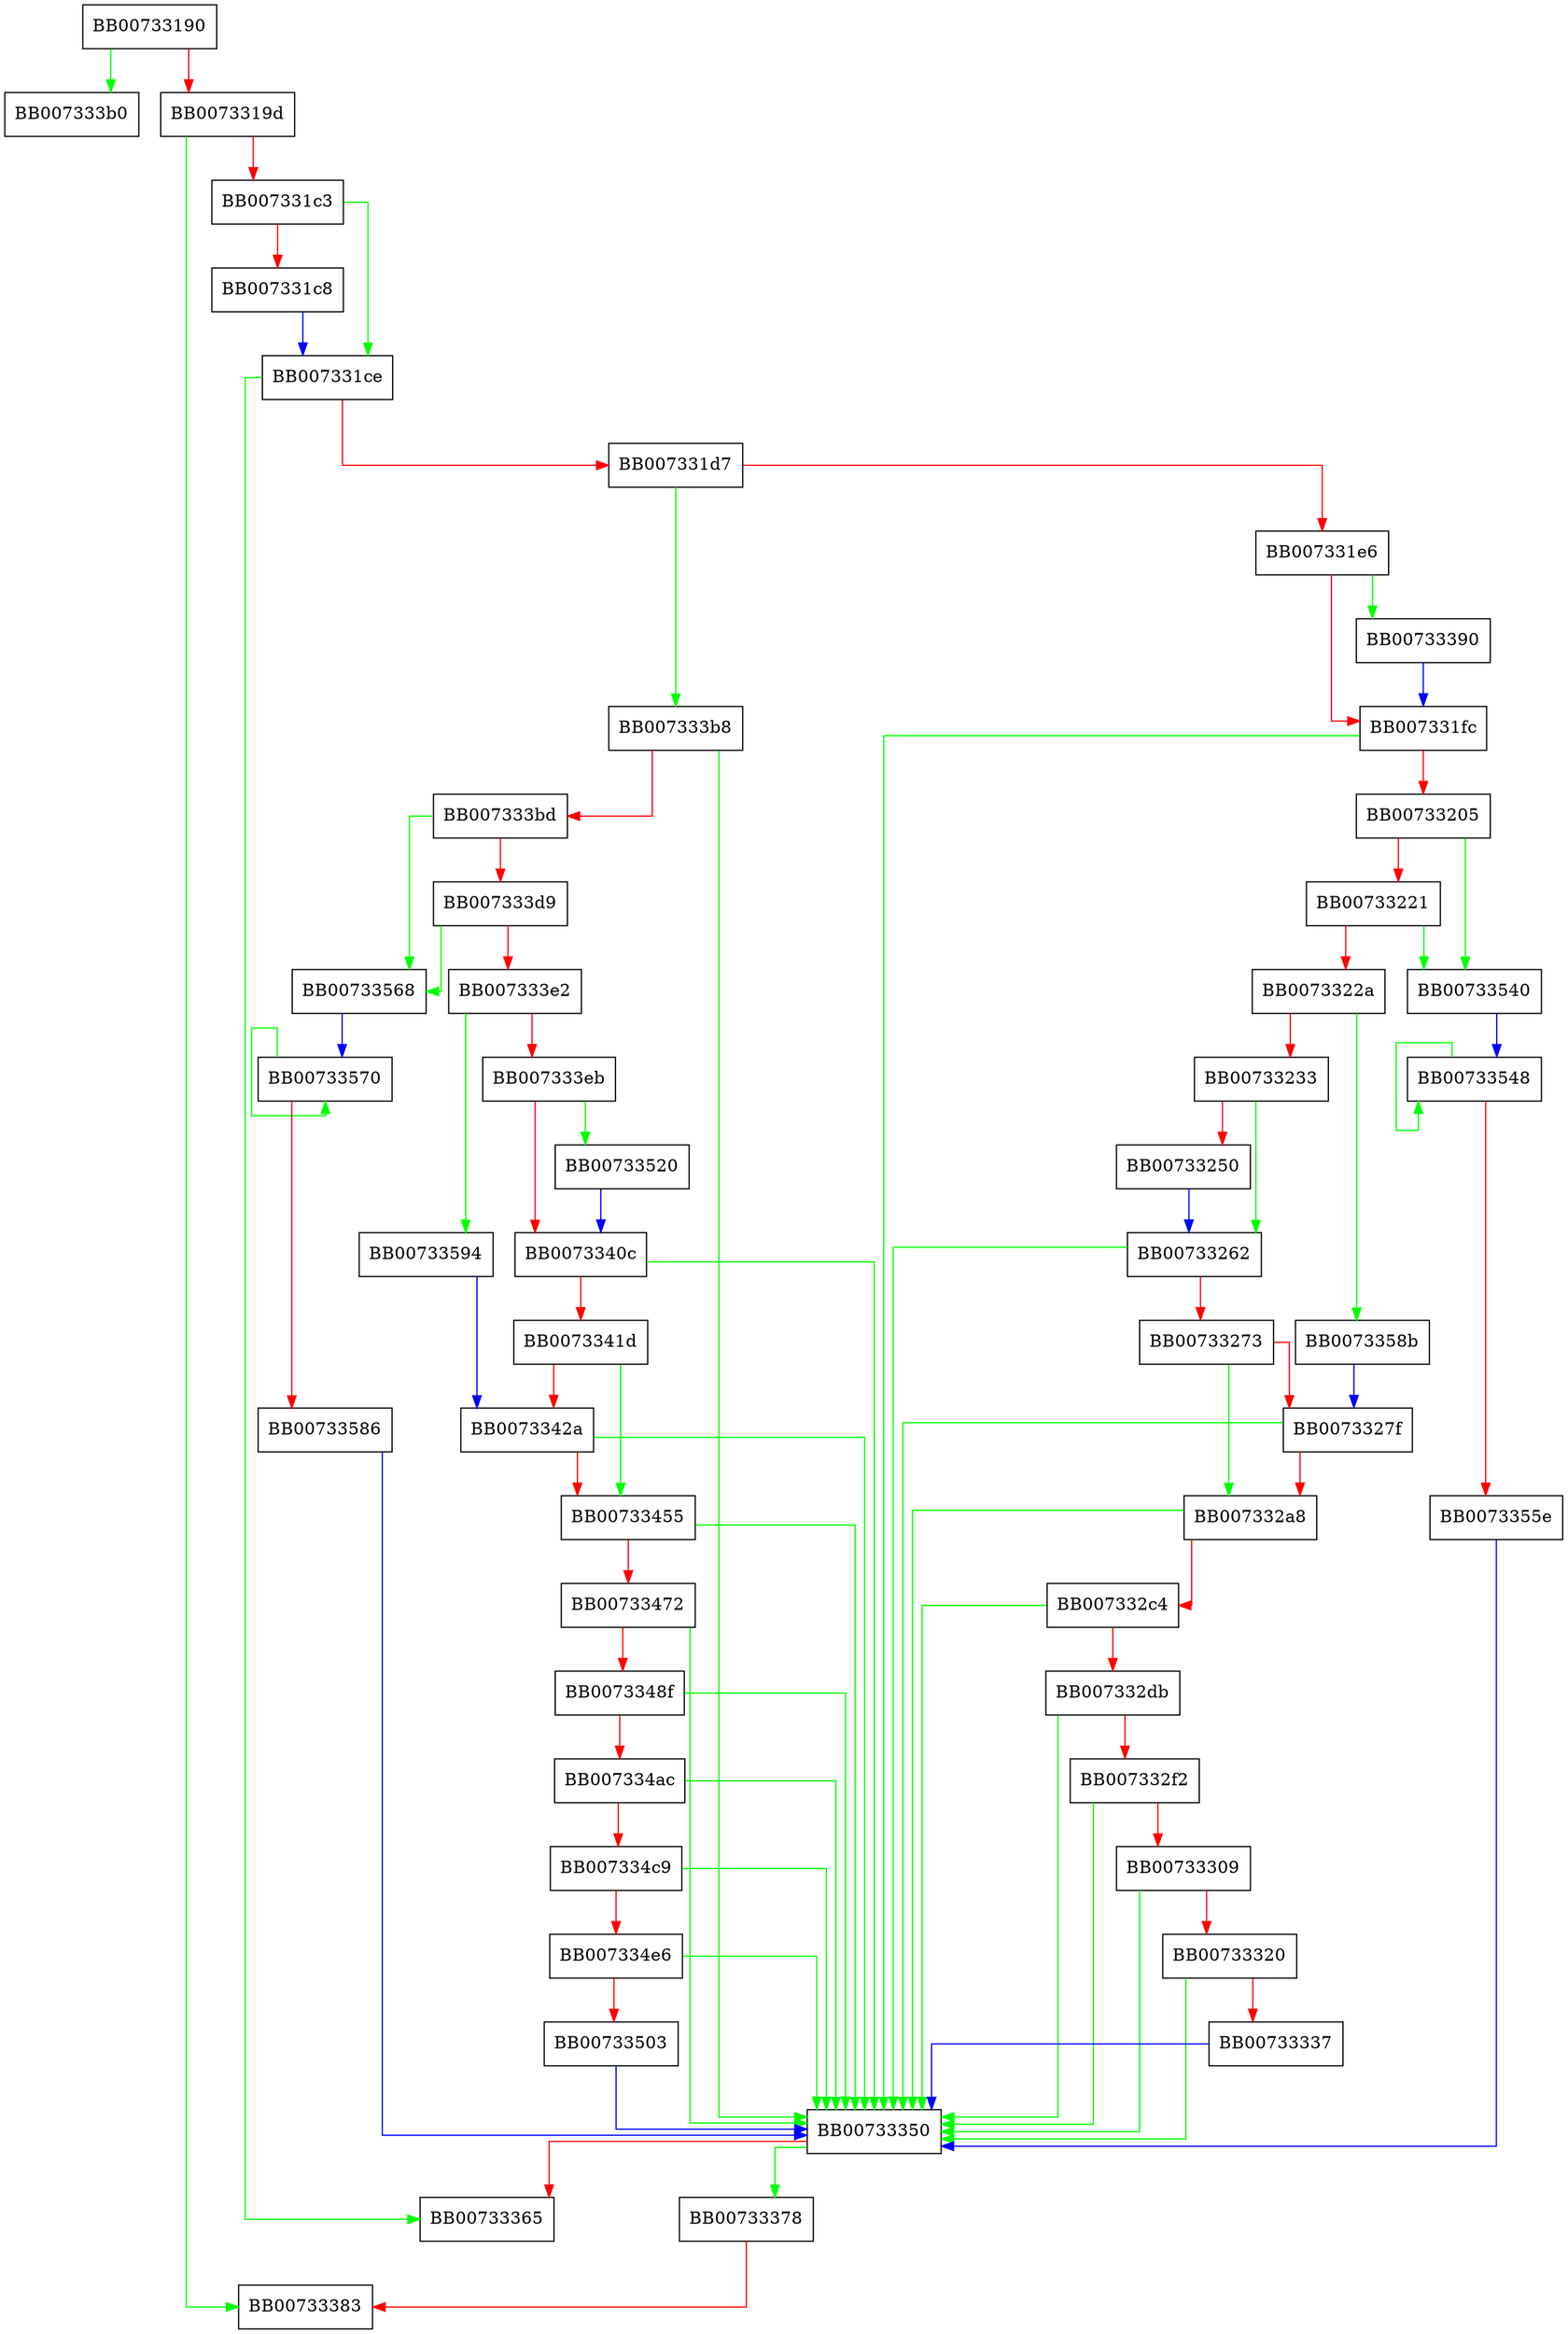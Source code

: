 digraph CMAC_Final {
  node [shape="box"];
  graph [splines=ortho];
  BB00733190 -> BB007333b0 [color="green"];
  BB00733190 -> BB0073319d [color="red"];
  BB0073319d -> BB00733383 [color="green"];
  BB0073319d -> BB007331c3 [color="red"];
  BB007331c3 -> BB007331ce [color="green"];
  BB007331c3 -> BB007331c8 [color="red"];
  BB007331c8 -> BB007331ce [color="blue"];
  BB007331ce -> BB00733365 [color="green"];
  BB007331ce -> BB007331d7 [color="red"];
  BB007331d7 -> BB007333b8 [color="green"];
  BB007331d7 -> BB007331e6 [color="red"];
  BB007331e6 -> BB00733390 [color="green"];
  BB007331e6 -> BB007331fc [color="red"];
  BB007331fc -> BB00733350 [color="green"];
  BB007331fc -> BB00733205 [color="red"];
  BB00733205 -> BB00733540 [color="green"];
  BB00733205 -> BB00733221 [color="red"];
  BB00733221 -> BB00733540 [color="green"];
  BB00733221 -> BB0073322a [color="red"];
  BB0073322a -> BB0073358b [color="green"];
  BB0073322a -> BB00733233 [color="red"];
  BB00733233 -> BB00733262 [color="green"];
  BB00733233 -> BB00733250 [color="red"];
  BB00733250 -> BB00733262 [color="blue"];
  BB00733262 -> BB00733350 [color="green"];
  BB00733262 -> BB00733273 [color="red"];
  BB00733273 -> BB007332a8 [color="green"];
  BB00733273 -> BB0073327f [color="red"];
  BB0073327f -> BB00733350 [color="green"];
  BB0073327f -> BB007332a8 [color="red"];
  BB007332a8 -> BB00733350 [color="green"];
  BB007332a8 -> BB007332c4 [color="red"];
  BB007332c4 -> BB00733350 [color="green"];
  BB007332c4 -> BB007332db [color="red"];
  BB007332db -> BB00733350 [color="green"];
  BB007332db -> BB007332f2 [color="red"];
  BB007332f2 -> BB00733350 [color="green"];
  BB007332f2 -> BB00733309 [color="red"];
  BB00733309 -> BB00733350 [color="green"];
  BB00733309 -> BB00733320 [color="red"];
  BB00733320 -> BB00733350 [color="green"];
  BB00733320 -> BB00733337 [color="red"];
  BB00733337 -> BB00733350 [color="blue"];
  BB00733350 -> BB00733378 [color="green"];
  BB00733350 -> BB00733365 [color="red"];
  BB00733378 -> BB00733383 [color="red"];
  BB00733390 -> BB007331fc [color="blue"];
  BB007333b8 -> BB00733350 [color="green"];
  BB007333b8 -> BB007333bd [color="red"];
  BB007333bd -> BB00733568 [color="green"];
  BB007333bd -> BB007333d9 [color="red"];
  BB007333d9 -> BB00733568 [color="green"];
  BB007333d9 -> BB007333e2 [color="red"];
  BB007333e2 -> BB00733594 [color="green"];
  BB007333e2 -> BB007333eb [color="red"];
  BB007333eb -> BB00733520 [color="green"];
  BB007333eb -> BB0073340c [color="red"];
  BB0073340c -> BB00733350 [color="green"];
  BB0073340c -> BB0073341d [color="red"];
  BB0073341d -> BB00733455 [color="green"];
  BB0073341d -> BB0073342a [color="red"];
  BB0073342a -> BB00733350 [color="green"];
  BB0073342a -> BB00733455 [color="red"];
  BB00733455 -> BB00733350 [color="green"];
  BB00733455 -> BB00733472 [color="red"];
  BB00733472 -> BB00733350 [color="green"];
  BB00733472 -> BB0073348f [color="red"];
  BB0073348f -> BB00733350 [color="green"];
  BB0073348f -> BB007334ac [color="red"];
  BB007334ac -> BB00733350 [color="green"];
  BB007334ac -> BB007334c9 [color="red"];
  BB007334c9 -> BB00733350 [color="green"];
  BB007334c9 -> BB007334e6 [color="red"];
  BB007334e6 -> BB00733350 [color="green"];
  BB007334e6 -> BB00733503 [color="red"];
  BB00733503 -> BB00733350 [color="blue"];
  BB00733520 -> BB0073340c [color="blue"];
  BB00733540 -> BB00733548 [color="blue"];
  BB00733548 -> BB00733548 [color="green"];
  BB00733548 -> BB0073355e [color="red"];
  BB0073355e -> BB00733350 [color="blue"];
  BB00733568 -> BB00733570 [color="blue"];
  BB00733570 -> BB00733570 [color="green"];
  BB00733570 -> BB00733586 [color="red"];
  BB00733586 -> BB00733350 [color="blue"];
  BB0073358b -> BB0073327f [color="blue"];
  BB00733594 -> BB0073342a [color="blue"];
}